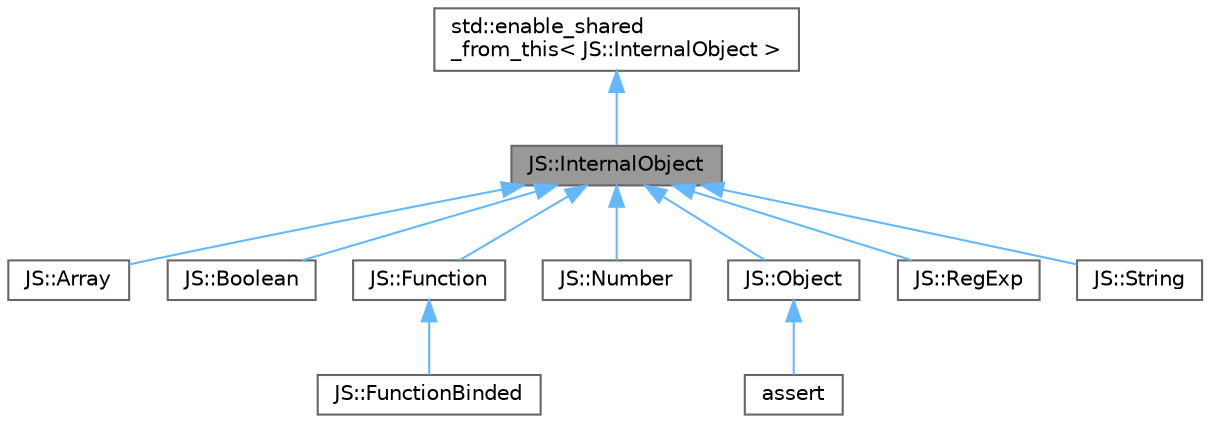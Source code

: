 digraph "JS::InternalObject"
{
 // LATEX_PDF_SIZE
  bgcolor="transparent";
  edge [fontname=Helvetica,fontsize=10,labelfontname=Helvetica,labelfontsize=10];
  node [fontname=Helvetica,fontsize=10,shape=box,height=0.2,width=0.4];
  Node1 [id="Node000001",label="JS::InternalObject",height=0.2,width=0.4,color="gray40", fillcolor="grey60", style="filled", fontcolor="black",tooltip="Represents a base object for all JavaScript-like objects in C++."];
  Node2 -> Node1 [id="edge1_Node000001_Node000002",dir="back",color="steelblue1",style="solid",tooltip=" "];
  Node2 [id="Node000002",label="std::enable_shared\l_from_this\< JS::InternalObject \>",height=0.2,width=0.4,color="gray40", fillcolor="white", style="filled",tooltip=" "];
  Node1 -> Node3 [id="edge2_Node000001_Node000003",dir="back",color="steelblue1",style="solid",tooltip=" "];
  Node3 [id="Node000003",label="JS::Array",height=0.2,width=0.4,color="gray40", fillcolor="white", style="filled",URL="$classJS_1_1Array.html",tooltip="Represents a JavaScript-like array object in C++."];
  Node1 -> Node4 [id="edge3_Node000001_Node000004",dir="back",color="steelblue1",style="solid",tooltip=" "];
  Node4 [id="Node000004",label="JS::Boolean",height=0.2,width=0.4,color="gray40", fillcolor="white", style="filled",URL="$classJS_1_1Boolean.html",tooltip="Represent the boolean object in C++."];
  Node1 -> Node5 [id="edge4_Node000001_Node000005",dir="back",color="steelblue1",style="solid",tooltip=" "];
  Node5 [id="Node000005",label="JS::Function",height=0.2,width=0.4,color="gray40", fillcolor="white", style="filled",URL="$classJS_1_1Function.html",tooltip="Represents a JavaScript-like function object in C++."];
  Node5 -> Node6 [id="edge5_Node000005_Node000006",dir="back",color="steelblue1",style="solid",tooltip=" "];
  Node6 [id="Node000006",label="JS::FunctionBinded",height=0.2,width=0.4,color="gray40", fillcolor="white", style="filled",URL="$classJS_1_1FunctionBinded.html",tooltip="Represents a binded function object in C++. This class is a subclass of Function."];
  Node1 -> Node7 [id="edge6_Node000001_Node000007",dir="back",color="steelblue1",style="solid",tooltip=" "];
  Node7 [id="Node000007",label="JS::Number",height=0.2,width=0.4,color="gray40", fillcolor="white", style="filled",URL="$classJS_1_1Number.html",tooltip="Represent the number object in C++."];
  Node1 -> Node8 [id="edge7_Node000001_Node000008",dir="back",color="steelblue1",style="solid",tooltip=" "];
  Node8 [id="Node000008",label="JS::Object",height=0.2,width=0.4,color="gray40", fillcolor="white", style="filled",URL="$classJS_1_1Object.html",tooltip="Represents a JavaScript-like object in C++."];
  Node8 -> Node9 [id="edge8_Node000008_Node000009",dir="back",color="steelblue1",style="solid",tooltip=" "];
  Node9 [id="Node000009",label="assert",height=0.2,width=0.4,color="gray40", fillcolor="white", style="filled",URL="$classassert.html",tooltip=" "];
  Node1 -> Node10 [id="edge9_Node000001_Node000010",dir="back",color="steelblue1",style="solid",tooltip=" "];
  Node10 [id="Node000010",label="JS::RegExp",height=0.2,width=0.4,color="gray40", fillcolor="white", style="filled",URL="$classJS_1_1RegExp.html",tooltip="Represents a JavaScript-like RegExp object in C++."];
  Node1 -> Node11 [id="edge10_Node000001_Node000011",dir="back",color="steelblue1",style="solid",tooltip=" "];
  Node11 [id="Node000011",label="JS::String",height=0.2,width=0.4,color="gray40", fillcolor="white", style="filled",URL="$classJS_1_1String.html",tooltip="Represents the string object in C++."];
}
